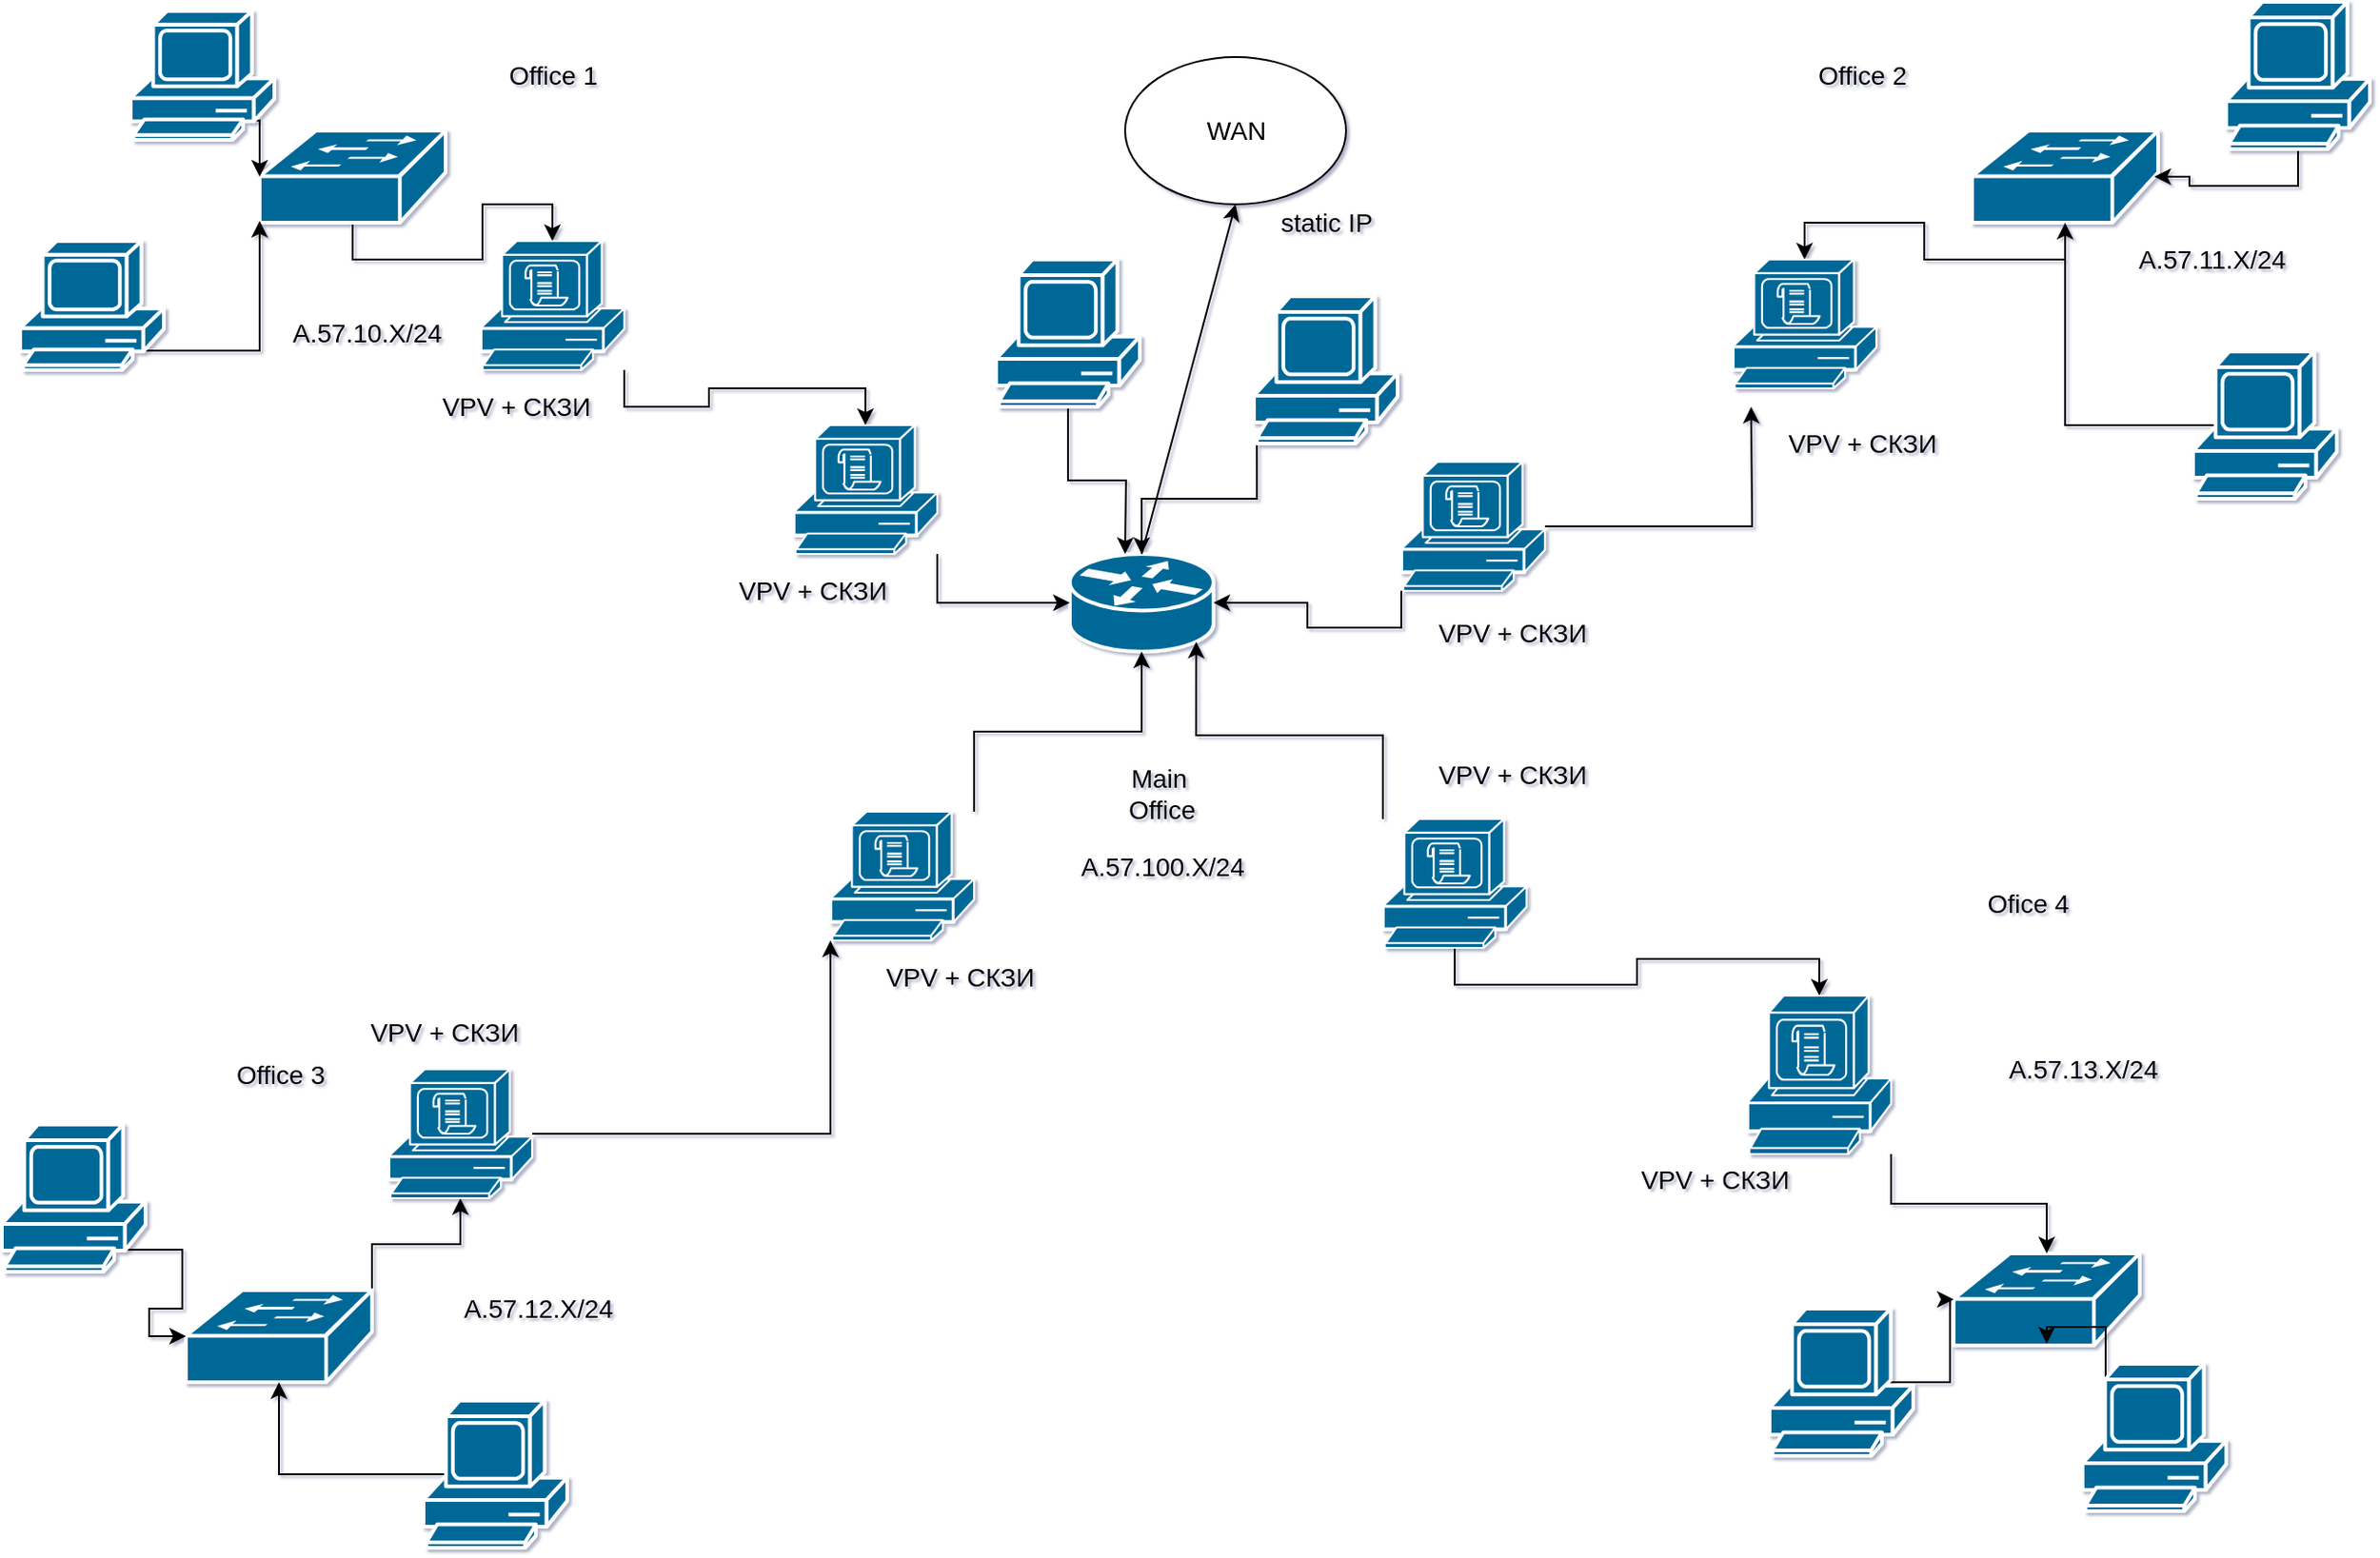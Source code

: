 <mxfile version="16.0.0" type="device"><diagram name="Page-1" id="c37626ed-c26b-45fb-9056-f9ebc6bb27b6"><mxGraphModel dx="2191" dy="809" grid="1" gridSize="10" guides="1" tooltips="1" connect="1" arrows="1" fold="1" page="1" pageScale="1" pageWidth="1169" pageHeight="827" background="none" math="0" shadow="1"><root><mxCell id="0"/><mxCell id="1" parent="0"/><mxCell id="zqVzY0SOf5HnTSwDP88O-2" value="" style="shape=mxgraph.cisco.routers.router;sketch=0;html=1;pointerEvents=1;dashed=0;fillColor=#036897;strokeColor=#ffffff;strokeWidth=2;verticalLabelPosition=bottom;verticalAlign=top;align=center;outlineConnect=0;" parent="1" vertex="1"><mxGeometry x="520" y="310" width="78" height="53" as="geometry"/></mxCell><mxCell id="zqVzY0SOf5HnTSwDP88O-3" value="&lt;font style=&quot;font-size: 14px&quot;&gt;Main&lt;/font&gt;&lt;br&gt;&amp;nbsp;&lt;font style=&quot;font-size: 14px&quot;&gt;Office&lt;/font&gt;" style="text;html=1;resizable=0;autosize=1;align=center;verticalAlign=middle;points=[];fillColor=none;strokeColor=none;rounded=0;" parent="1" vertex="1"><mxGeometry x="538" y="420" width="60" height="40" as="geometry"/></mxCell><mxCell id="zqVzY0SOf5HnTSwDP88O-4" value="&lt;span style=&quot;font-size: 14px&quot;&gt;A.57.100.X/24&lt;/span&gt;" style="text;html=1;resizable=0;autosize=1;align=center;verticalAlign=middle;points=[];fillColor=none;strokeColor=none;rounded=0;" parent="1" vertex="1"><mxGeometry x="520" y="470" width="100" height="20" as="geometry"/></mxCell><mxCell id="zqVzY0SOf5HnTSwDP88O-21" style="edgeStyle=orthogonalEdgeStyle;rounded=0;orthogonalLoop=1;jettySize=auto;html=1;exitX=1;exitY=0;exitDx=0;exitDy=0;exitPerimeter=0;fontSize=14;" parent="1" source="zqVzY0SOf5HnTSwDP88O-5" target="zqVzY0SOf5HnTSwDP88O-9" edge="1"><mxGeometry relative="1" as="geometry"/></mxCell><mxCell id="zqVzY0SOf5HnTSwDP88O-5" value="" style="shape=mxgraph.cisco.switches.workgroup_switch;sketch=0;html=1;pointerEvents=1;dashed=0;fillColor=#036897;strokeColor=#ffffff;strokeWidth=2;verticalLabelPosition=bottom;verticalAlign=top;align=center;outlineConnect=0;fontSize=14;" parent="1" vertex="1"><mxGeometry x="40" y="710" width="101" height="50" as="geometry"/></mxCell><mxCell id="zqVzY0SOf5HnTSwDP88O-6" value="" style="shape=mxgraph.cisco.switches.workgroup_switch;sketch=0;html=1;pointerEvents=1;dashed=0;fillColor=#036897;strokeColor=#ffffff;strokeWidth=2;verticalLabelPosition=bottom;verticalAlign=top;align=center;outlineConnect=0;fontSize=14;" parent="1" vertex="1"><mxGeometry x="1000" y="690" width="101" height="50" as="geometry"/></mxCell><mxCell id="zqVzY0SOf5HnTSwDP88O-23" style="edgeStyle=orthogonalEdgeStyle;rounded=0;orthogonalLoop=1;jettySize=auto;html=1;exitX=0.5;exitY=0.98;exitDx=0;exitDy=0;exitPerimeter=0;fontSize=14;" parent="1" source="zqVzY0SOf5HnTSwDP88O-7" target="zqVzY0SOf5HnTSwDP88O-12" edge="1"><mxGeometry relative="1" as="geometry"/></mxCell><mxCell id="zqVzY0SOf5HnTSwDP88O-7" value="" style="shape=mxgraph.cisco.switches.workgroup_switch;sketch=0;html=1;pointerEvents=1;dashed=0;fillColor=#036897;strokeColor=#ffffff;strokeWidth=2;verticalLabelPosition=bottom;verticalAlign=top;align=center;outlineConnect=0;fontSize=14;" parent="1" vertex="1"><mxGeometry x="1010" y="80" width="101" height="50" as="geometry"/></mxCell><mxCell id="zqVzY0SOf5HnTSwDP88O-24" style="edgeStyle=orthogonalEdgeStyle;rounded=0;orthogonalLoop=1;jettySize=auto;html=1;exitX=0.5;exitY=0.98;exitDx=0;exitDy=0;exitPerimeter=0;fontSize=14;" parent="1" source="zqVzY0SOf5HnTSwDP88O-8" target="zqVzY0SOf5HnTSwDP88O-16" edge="1"><mxGeometry relative="1" as="geometry"/></mxCell><mxCell id="zqVzY0SOf5HnTSwDP88O-8" value="" style="shape=mxgraph.cisco.switches.workgroup_switch;sketch=0;html=1;pointerEvents=1;dashed=0;fillColor=#036897;strokeColor=#ffffff;strokeWidth=2;verticalLabelPosition=bottom;verticalAlign=top;align=center;outlineConnect=0;fontSize=14;" parent="1" vertex="1"><mxGeometry x="80" y="80" width="101" height="50" as="geometry"/></mxCell><mxCell id="zqVzY0SOf5HnTSwDP88O-17" style="edgeStyle=orthogonalEdgeStyle;rounded=0;orthogonalLoop=1;jettySize=auto;html=1;exitX=1;exitY=0.5;exitDx=0;exitDy=0;exitPerimeter=0;entryX=0;entryY=1;entryDx=0;entryDy=0;entryPerimeter=0;fontSize=14;" parent="1" source="zqVzY0SOf5HnTSwDP88O-9" target="zqVzY0SOf5HnTSwDP88O-10" edge="1"><mxGeometry relative="1" as="geometry"/></mxCell><mxCell id="zqVzY0SOf5HnTSwDP88O-9" value="" style="shape=mxgraph.cisco.security.cisco_security;sketch=0;html=1;pointerEvents=1;dashed=0;fillColor=#036897;strokeColor=#ffffff;strokeWidth=2;verticalLabelPosition=bottom;verticalAlign=top;align=center;outlineConnect=0;fontSize=14;" parent="1" vertex="1"><mxGeometry x="150" y="590" width="78" height="70" as="geometry"/></mxCell><mxCell id="zqVzY0SOf5HnTSwDP88O-33" style="edgeStyle=orthogonalEdgeStyle;rounded=0;orthogonalLoop=1;jettySize=auto;html=1;exitX=1;exitY=0;exitDx=0;exitDy=0;exitPerimeter=0;fontSize=14;" parent="1" source="zqVzY0SOf5HnTSwDP88O-10" target="zqVzY0SOf5HnTSwDP88O-2" edge="1"><mxGeometry relative="1" as="geometry"/></mxCell><mxCell id="zqVzY0SOf5HnTSwDP88O-10" value="" style="shape=mxgraph.cisco.security.cisco_security;sketch=0;html=1;pointerEvents=1;dashed=0;fillColor=#036897;strokeColor=#ffffff;strokeWidth=2;verticalLabelPosition=bottom;verticalAlign=top;align=center;outlineConnect=0;fontSize=14;" parent="1" vertex="1"><mxGeometry x="390" y="450" width="78" height="70" as="geometry"/></mxCell><mxCell id="zqVzY0SOf5HnTSwDP88O-19" style="edgeStyle=orthogonalEdgeStyle;rounded=0;orthogonalLoop=1;jettySize=auto;html=1;exitX=1;exitY=0.5;exitDx=0;exitDy=0;exitPerimeter=0;fontSize=14;" parent="1" source="zqVzY0SOf5HnTSwDP88O-11" edge="1"><mxGeometry relative="1" as="geometry"><mxPoint x="890" y="230" as="targetPoint"/></mxGeometry></mxCell><mxCell id="zqVzY0SOf5HnTSwDP88O-36" style="edgeStyle=orthogonalEdgeStyle;rounded=0;orthogonalLoop=1;jettySize=auto;html=1;exitX=0;exitY=1;exitDx=0;exitDy=0;exitPerimeter=0;fontSize=14;" parent="1" source="zqVzY0SOf5HnTSwDP88O-11" target="zqVzY0SOf5HnTSwDP88O-2" edge="1"><mxGeometry relative="1" as="geometry"/></mxCell><mxCell id="zqVzY0SOf5HnTSwDP88O-11" value="" style="shape=mxgraph.cisco.security.cisco_security;sketch=0;html=1;pointerEvents=1;dashed=0;fillColor=#036897;strokeColor=#ffffff;strokeWidth=2;verticalLabelPosition=bottom;verticalAlign=top;align=center;outlineConnect=0;fontSize=14;" parent="1" vertex="1"><mxGeometry x="700" y="260" width="78" height="70" as="geometry"/></mxCell><mxCell id="zqVzY0SOf5HnTSwDP88O-12" value="" style="shape=mxgraph.cisco.security.cisco_security;sketch=0;html=1;pointerEvents=1;dashed=0;fillColor=#036897;strokeColor=#ffffff;strokeWidth=2;verticalLabelPosition=bottom;verticalAlign=top;align=center;outlineConnect=0;fontSize=14;" parent="1" vertex="1"><mxGeometry x="880" y="150" width="78" height="70" as="geometry"/></mxCell><mxCell id="zqVzY0SOf5HnTSwDP88O-20" style="edgeStyle=orthogonalEdgeStyle;rounded=0;orthogonalLoop=1;jettySize=auto;html=1;exitX=0.5;exitY=1;exitDx=0;exitDy=0;exitPerimeter=0;fontSize=14;" parent="1" source="zqVzY0SOf5HnTSwDP88O-13" target="zqVzY0SOf5HnTSwDP88O-14" edge="1"><mxGeometry relative="1" as="geometry"/></mxCell><mxCell id="zqVzY0SOf5HnTSwDP88O-34" style="edgeStyle=orthogonalEdgeStyle;rounded=0;orthogonalLoop=1;jettySize=auto;html=1;exitX=0;exitY=0;exitDx=0;exitDy=0;exitPerimeter=0;entryX=0.88;entryY=0.9;entryDx=0;entryDy=0;entryPerimeter=0;fontSize=14;" parent="1" source="zqVzY0SOf5HnTSwDP88O-13" target="zqVzY0SOf5HnTSwDP88O-2" edge="1"><mxGeometry relative="1" as="geometry"/></mxCell><mxCell id="zqVzY0SOf5HnTSwDP88O-13" value="" style="shape=mxgraph.cisco.security.cisco_security;sketch=0;html=1;pointerEvents=1;dashed=0;fillColor=#036897;strokeColor=#ffffff;strokeWidth=2;verticalLabelPosition=bottom;verticalAlign=top;align=center;outlineConnect=0;fontSize=14;" parent="1" vertex="1"><mxGeometry x="690" y="454" width="78" height="70" as="geometry"/></mxCell><mxCell id="zqVzY0SOf5HnTSwDP88O-22" style="edgeStyle=orthogonalEdgeStyle;rounded=0;orthogonalLoop=1;jettySize=auto;html=1;exitX=1;exitY=1;exitDx=0;exitDy=0;exitPerimeter=0;fontSize=14;" parent="1" source="zqVzY0SOf5HnTSwDP88O-14" target="zqVzY0SOf5HnTSwDP88O-6" edge="1"><mxGeometry relative="1" as="geometry"/></mxCell><mxCell id="zqVzY0SOf5HnTSwDP88O-14" value="" style="shape=mxgraph.cisco.security.cisco_security;sketch=0;html=1;pointerEvents=1;dashed=0;fillColor=#036897;strokeColor=#ffffff;strokeWidth=2;verticalLabelPosition=bottom;verticalAlign=top;align=center;outlineConnect=0;fontSize=14;" parent="1" vertex="1"><mxGeometry x="888" y="550" width="78" height="86" as="geometry"/></mxCell><mxCell id="zqVzY0SOf5HnTSwDP88O-35" style="edgeStyle=orthogonalEdgeStyle;rounded=0;orthogonalLoop=1;jettySize=auto;html=1;exitX=1;exitY=1;exitDx=0;exitDy=0;exitPerimeter=0;entryX=0;entryY=0.5;entryDx=0;entryDy=0;entryPerimeter=0;fontSize=14;" parent="1" source="zqVzY0SOf5HnTSwDP88O-15" target="zqVzY0SOf5HnTSwDP88O-2" edge="1"><mxGeometry relative="1" as="geometry"/></mxCell><mxCell id="zqVzY0SOf5HnTSwDP88O-15" value="" style="shape=mxgraph.cisco.security.cisco_security;sketch=0;html=1;pointerEvents=1;dashed=0;fillColor=#036897;strokeColor=#ffffff;strokeWidth=2;verticalLabelPosition=bottom;verticalAlign=top;align=center;outlineConnect=0;fontSize=14;" parent="1" vertex="1"><mxGeometry x="370" y="240" width="78" height="70" as="geometry"/></mxCell><mxCell id="zqVzY0SOf5HnTSwDP88O-18" style="edgeStyle=orthogonalEdgeStyle;rounded=0;orthogonalLoop=1;jettySize=auto;html=1;exitX=1;exitY=1;exitDx=0;exitDy=0;exitPerimeter=0;fontSize=14;" parent="1" source="zqVzY0SOf5HnTSwDP88O-16" target="zqVzY0SOf5HnTSwDP88O-15" edge="1"><mxGeometry relative="1" as="geometry"/></mxCell><mxCell id="zqVzY0SOf5HnTSwDP88O-16" value="" style="shape=mxgraph.cisco.security.cisco_security;sketch=0;html=1;pointerEvents=1;dashed=0;fillColor=#036897;strokeColor=#ffffff;strokeWidth=2;verticalLabelPosition=bottom;verticalAlign=top;align=center;outlineConnect=0;fontSize=14;" parent="1" vertex="1"><mxGeometry x="200" y="140" width="78" height="70" as="geometry"/></mxCell><mxCell id="zqVzY0SOf5HnTSwDP88O-25" value="&lt;span style=&quot;font-size: 14px&quot;&gt;A.57.12.X/24&lt;/span&gt;" style="text;html=1;resizable=0;autosize=1;align=center;verticalAlign=middle;points=[];fillColor=none;strokeColor=none;rounded=0;" parent="1" vertex="1"><mxGeometry x="181" y="710" width="100" height="20" as="geometry"/></mxCell><mxCell id="zqVzY0SOf5HnTSwDP88O-26" value="&lt;span style=&quot;font-size: 14px&quot;&gt;A.57.10.X/24&lt;/span&gt;" style="text;html=1;resizable=0;autosize=1;align=center;verticalAlign=middle;points=[];fillColor=none;strokeColor=none;rounded=0;" parent="1" vertex="1"><mxGeometry x="88" y="180" width="100" height="20" as="geometry"/></mxCell><mxCell id="zqVzY0SOf5HnTSwDP88O-27" value="&lt;span style=&quot;font-size: 14px&quot;&gt;A.57.11.X/24&lt;/span&gt;" style="text;html=1;resizable=0;autosize=1;align=center;verticalAlign=middle;points=[];fillColor=none;strokeColor=none;rounded=0;" parent="1" vertex="1"><mxGeometry x="1090" y="140" width="100" height="20" as="geometry"/></mxCell><mxCell id="zqVzY0SOf5HnTSwDP88O-28" value="&lt;span style=&quot;font-size: 14px&quot;&gt;A.57.13.X/24&lt;/span&gt;" style="text;html=1;resizable=0;autosize=1;align=center;verticalAlign=middle;points=[];fillColor=none;strokeColor=none;rounded=0;" parent="1" vertex="1"><mxGeometry x="1020" y="580" width="100" height="20" as="geometry"/></mxCell><mxCell id="zqVzY0SOf5HnTSwDP88O-29" value="&lt;font style=&quot;font-size: 14px&quot;&gt;Office 3&lt;/font&gt;" style="text;html=1;resizable=0;autosize=1;align=center;verticalAlign=middle;points=[];fillColor=none;strokeColor=none;rounded=0;" parent="1" vertex="1"><mxGeometry x="60.5" y="583" width="60" height="20" as="geometry"/></mxCell><mxCell id="zqVzY0SOf5HnTSwDP88O-30" value="&lt;font style=&quot;font-size: 14px&quot;&gt;Office 1&lt;br&gt;&lt;/font&gt;" style="text;html=1;resizable=0;autosize=1;align=center;verticalAlign=middle;points=[];fillColor=none;strokeColor=none;rounded=0;" parent="1" vertex="1"><mxGeometry x="209" y="40" width="60" height="20" as="geometry"/></mxCell><mxCell id="zqVzY0SOf5HnTSwDP88O-31" value="&lt;font style=&quot;font-size: 14px&quot;&gt;Office 2&lt;/font&gt;" style="text;html=1;resizable=0;autosize=1;align=center;verticalAlign=middle;points=[];fillColor=none;strokeColor=none;rounded=0;" parent="1" vertex="1"><mxGeometry x="920" y="40" width="60" height="20" as="geometry"/></mxCell><mxCell id="zqVzY0SOf5HnTSwDP88O-32" value="&lt;font style=&quot;font-size: 14px&quot;&gt;Ofice 4&lt;/font&gt;" style="text;html=1;resizable=0;autosize=1;align=center;verticalAlign=middle;points=[];fillColor=none;strokeColor=none;rounded=0;" parent="1" vertex="1"><mxGeometry x="1010" y="490" width="60" height="20" as="geometry"/></mxCell><mxCell id="zqVzY0SOf5HnTSwDP88O-37" value="&lt;span style=&quot;font-size: 14px&quot;&gt;VPV + СКЗИ&lt;br&gt;&lt;/span&gt;" style="text;html=1;resizable=0;autosize=1;align=center;verticalAlign=middle;points=[];fillColor=none;strokeColor=none;rounded=0;" parent="1" vertex="1"><mxGeometry x="710" y="343" width="100" height="20" as="geometry"/></mxCell><mxCell id="zqVzY0SOf5HnTSwDP88O-38" value="&lt;span style=&quot;font-size: 14px&quot;&gt;VPV + СКЗИ&lt;br&gt;&lt;/span&gt;" style="text;html=1;resizable=0;autosize=1;align=center;verticalAlign=middle;points=[];fillColor=none;strokeColor=none;rounded=0;" parent="1" vertex="1"><mxGeometry x="900" y="240" width="100" height="20" as="geometry"/></mxCell><mxCell id="zqVzY0SOf5HnTSwDP88O-39" value="&lt;span style=&quot;font-size: 14px&quot;&gt;VPV + СКЗИ&lt;br&gt;&lt;/span&gt;" style="text;html=1;resizable=0;autosize=1;align=center;verticalAlign=middle;points=[];fillColor=none;strokeColor=none;rounded=0;" parent="1" vertex="1"><mxGeometry x="710" y="420" width="100" height="20" as="geometry"/></mxCell><mxCell id="zqVzY0SOf5HnTSwDP88O-40" value="&lt;span style=&quot;font-size: 14px&quot;&gt;VPV + СКЗИ&lt;br&gt;&lt;/span&gt;" style="text;html=1;resizable=0;autosize=1;align=center;verticalAlign=middle;points=[];fillColor=none;strokeColor=none;rounded=0;" parent="1" vertex="1"><mxGeometry x="820" y="640" width="100" height="20" as="geometry"/></mxCell><mxCell id="zqVzY0SOf5HnTSwDP88O-41" value="&lt;span style=&quot;font-size: 14px&quot;&gt;VPV + СКЗИ&lt;br&gt;&lt;/span&gt;" style="text;html=1;resizable=0;autosize=1;align=center;verticalAlign=middle;points=[];fillColor=none;strokeColor=none;rounded=0;" parent="1" vertex="1"><mxGeometry x="410" y="530" width="100" height="20" as="geometry"/></mxCell><mxCell id="zqVzY0SOf5HnTSwDP88O-42" value="&lt;span style=&quot;font-size: 14px&quot;&gt;VPV + СКЗИ&lt;br&gt;&lt;/span&gt;" style="text;html=1;resizable=0;autosize=1;align=center;verticalAlign=middle;points=[];fillColor=none;strokeColor=none;rounded=0;" parent="1" vertex="1"><mxGeometry x="130" y="560" width="100" height="20" as="geometry"/></mxCell><mxCell id="zqVzY0SOf5HnTSwDP88O-43" value="&lt;span style=&quot;font-size: 14px&quot;&gt;VPV + СКЗИ&lt;br&gt;&lt;/span&gt;" style="text;html=1;resizable=0;autosize=1;align=center;verticalAlign=middle;points=[];fillColor=none;strokeColor=none;rounded=0;" parent="1" vertex="1"><mxGeometry x="330" y="320" width="100" height="20" as="geometry"/></mxCell><mxCell id="zqVzY0SOf5HnTSwDP88O-44" value="&lt;span style=&quot;font-size: 14px&quot;&gt;VPV + СКЗИ&lt;br&gt;&lt;/span&gt;" style="text;html=1;resizable=0;autosize=1;align=center;verticalAlign=middle;points=[];fillColor=none;strokeColor=none;rounded=0;" parent="1" vertex="1"><mxGeometry x="169" y="220" width="100" height="20" as="geometry"/></mxCell><mxCell id="zqVzY0SOf5HnTSwDP88O-47" style="edgeStyle=orthogonalEdgeStyle;rounded=0;orthogonalLoop=1;jettySize=auto;html=1;exitX=0.86;exitY=0.85;exitDx=0;exitDy=0;exitPerimeter=0;entryX=0;entryY=0.5;entryDx=0;entryDy=0;entryPerimeter=0;fontSize=14;" parent="1" source="zqVzY0SOf5HnTSwDP88O-46" target="zqVzY0SOf5HnTSwDP88O-8" edge="1"><mxGeometry relative="1" as="geometry"/></mxCell><mxCell id="zqVzY0SOf5HnTSwDP88O-46" value="" style="shape=mxgraph.cisco.computers_and_peripherals.pc;sketch=0;html=1;pointerEvents=1;dashed=0;fillColor=#036897;strokeColor=#ffffff;strokeWidth=2;verticalLabelPosition=bottom;verticalAlign=top;align=center;outlineConnect=0;fontSize=14;" parent="1" vertex="1"><mxGeometry x="10" y="15" width="78" height="70" as="geometry"/></mxCell><mxCell id="zqVzY0SOf5HnTSwDP88O-49" style="edgeStyle=orthogonalEdgeStyle;rounded=0;orthogonalLoop=1;jettySize=auto;html=1;exitX=0.86;exitY=0.85;exitDx=0;exitDy=0;exitPerimeter=0;entryX=0;entryY=0.98;entryDx=0;entryDy=0;entryPerimeter=0;fontSize=14;" parent="1" source="zqVzY0SOf5HnTSwDP88O-48" target="zqVzY0SOf5HnTSwDP88O-8" edge="1"><mxGeometry relative="1" as="geometry"/></mxCell><mxCell id="zqVzY0SOf5HnTSwDP88O-48" value="" style="shape=mxgraph.cisco.computers_and_peripherals.pc;sketch=0;html=1;pointerEvents=1;dashed=0;fillColor=#036897;strokeColor=#ffffff;strokeWidth=2;verticalLabelPosition=bottom;verticalAlign=top;align=center;outlineConnect=0;fontSize=14;" parent="1" vertex="1"><mxGeometry x="-50" y="140" width="78" height="70" as="geometry"/></mxCell><mxCell id="zqVzY0SOf5HnTSwDP88O-61" style="edgeStyle=orthogonalEdgeStyle;rounded=0;orthogonalLoop=1;jettySize=auto;html=1;exitX=0.86;exitY=0.85;exitDx=0;exitDy=0;exitPerimeter=0;entryX=0;entryY=0.5;entryDx=0;entryDy=0;entryPerimeter=0;fontSize=14;" parent="1" source="zqVzY0SOf5HnTSwDP88O-50" target="zqVzY0SOf5HnTSwDP88O-5" edge="1"><mxGeometry relative="1" as="geometry"/></mxCell><mxCell id="zqVzY0SOf5HnTSwDP88O-50" value="" style="shape=mxgraph.cisco.computers_and_peripherals.pc;sketch=0;html=1;pointerEvents=1;dashed=0;fillColor=#036897;strokeColor=#ffffff;strokeWidth=2;verticalLabelPosition=bottom;verticalAlign=top;align=center;outlineConnect=0;fontSize=14;" parent="1" vertex="1"><mxGeometry x="-60" y="620" width="78" height="80" as="geometry"/></mxCell><mxCell id="zqVzY0SOf5HnTSwDP88O-60" style="edgeStyle=orthogonalEdgeStyle;rounded=0;orthogonalLoop=1;jettySize=auto;html=1;exitX=0.16;exitY=0.5;exitDx=0;exitDy=0;exitPerimeter=0;fontSize=14;" parent="1" source="zqVzY0SOf5HnTSwDP88O-51" target="zqVzY0SOf5HnTSwDP88O-5" edge="1"><mxGeometry relative="1" as="geometry"/></mxCell><mxCell id="zqVzY0SOf5HnTSwDP88O-51" value="" style="shape=mxgraph.cisco.computers_and_peripherals.pc;sketch=0;html=1;pointerEvents=1;dashed=0;fillColor=#036897;strokeColor=#ffffff;strokeWidth=2;verticalLabelPosition=bottom;verticalAlign=top;align=center;outlineConnect=0;fontSize=14;" parent="1" vertex="1"><mxGeometry x="169" y="770" width="78" height="80" as="geometry"/></mxCell><mxCell id="zqVzY0SOf5HnTSwDP88O-59" style="edgeStyle=orthogonalEdgeStyle;rounded=0;orthogonalLoop=1;jettySize=auto;html=1;exitX=0.83;exitY=0.5;exitDx=0;exitDy=0;exitPerimeter=0;fontSize=14;" parent="1" source="zqVzY0SOf5HnTSwDP88O-52" target="zqVzY0SOf5HnTSwDP88O-6" edge="1"><mxGeometry relative="1" as="geometry"/></mxCell><mxCell id="zqVzY0SOf5HnTSwDP88O-52" value="" style="shape=mxgraph.cisco.computers_and_peripherals.pc;sketch=0;html=1;pointerEvents=1;dashed=0;fillColor=#036897;strokeColor=#ffffff;strokeWidth=2;verticalLabelPosition=bottom;verticalAlign=top;align=center;outlineConnect=0;fontSize=14;" parent="1" vertex="1"><mxGeometry x="900" y="720" width="78" height="80" as="geometry"/></mxCell><mxCell id="zqVzY0SOf5HnTSwDP88O-58" style="edgeStyle=orthogonalEdgeStyle;rounded=0;orthogonalLoop=1;jettySize=auto;html=1;exitX=0.16;exitY=0.5;exitDx=0;exitDy=0;exitPerimeter=0;entryX=0.5;entryY=0.98;entryDx=0;entryDy=0;entryPerimeter=0;fontSize=14;" parent="1" source="zqVzY0SOf5HnTSwDP88O-53" target="zqVzY0SOf5HnTSwDP88O-6" edge="1"><mxGeometry relative="1" as="geometry"/></mxCell><mxCell id="zqVzY0SOf5HnTSwDP88O-53" value="" style="shape=mxgraph.cisco.computers_and_peripherals.pc;sketch=0;html=1;pointerEvents=1;dashed=0;fillColor=#036897;strokeColor=#ffffff;strokeWidth=2;verticalLabelPosition=bottom;verticalAlign=top;align=center;outlineConnect=0;fontSize=14;" parent="1" vertex="1"><mxGeometry x="1070" y="750" width="78" height="80" as="geometry"/></mxCell><mxCell id="zqVzY0SOf5HnTSwDP88O-57" style="edgeStyle=orthogonalEdgeStyle;rounded=0;orthogonalLoop=1;jettySize=auto;html=1;exitX=0.16;exitY=0.5;exitDx=0;exitDy=0;exitPerimeter=0;fontSize=14;" parent="1" source="zqVzY0SOf5HnTSwDP88O-54" target="zqVzY0SOf5HnTSwDP88O-7" edge="1"><mxGeometry relative="1" as="geometry"/></mxCell><mxCell id="zqVzY0SOf5HnTSwDP88O-54" value="" style="shape=mxgraph.cisco.computers_and_peripherals.pc;sketch=0;html=1;pointerEvents=1;dashed=0;fillColor=#036897;strokeColor=#ffffff;strokeWidth=2;verticalLabelPosition=bottom;verticalAlign=top;align=center;outlineConnect=0;fontSize=14;" parent="1" vertex="1"><mxGeometry x="1130" y="200" width="78" height="80" as="geometry"/></mxCell><mxCell id="zqVzY0SOf5HnTSwDP88O-56" style="edgeStyle=orthogonalEdgeStyle;rounded=0;orthogonalLoop=1;jettySize=auto;html=1;exitX=0.5;exitY=1;exitDx=0;exitDy=0;exitPerimeter=0;entryX=0.98;entryY=0.5;entryDx=0;entryDy=0;entryPerimeter=0;fontSize=14;" parent="1" source="zqVzY0SOf5HnTSwDP88O-55" target="zqVzY0SOf5HnTSwDP88O-7" edge="1"><mxGeometry relative="1" as="geometry"/></mxCell><mxCell id="zqVzY0SOf5HnTSwDP88O-55" value="" style="shape=mxgraph.cisco.computers_and_peripherals.pc;sketch=0;html=1;pointerEvents=1;dashed=0;fillColor=#036897;strokeColor=#ffffff;strokeWidth=2;verticalLabelPosition=bottom;verticalAlign=top;align=center;outlineConnect=0;fontSize=14;" parent="1" vertex="1"><mxGeometry x="1148" y="10" width="78" height="80" as="geometry"/></mxCell><mxCell id="zqVzY0SOf5HnTSwDP88O-64" style="edgeStyle=orthogonalEdgeStyle;rounded=0;orthogonalLoop=1;jettySize=auto;html=1;exitX=0.02;exitY=1;exitDx=0;exitDy=0;exitPerimeter=0;fontSize=14;" parent="1" source="zqVzY0SOf5HnTSwDP88O-62" target="zqVzY0SOf5HnTSwDP88O-2" edge="1"><mxGeometry relative="1" as="geometry"/></mxCell><mxCell id="zqVzY0SOf5HnTSwDP88O-62" value="" style="shape=mxgraph.cisco.computers_and_peripherals.pc;sketch=0;html=1;pointerEvents=1;dashed=0;fillColor=#036897;strokeColor=#ffffff;strokeWidth=2;verticalLabelPosition=bottom;verticalAlign=top;align=center;outlineConnect=0;fontSize=14;" parent="1" vertex="1"><mxGeometry x="620" y="170" width="78" height="80" as="geometry"/></mxCell><mxCell id="zqVzY0SOf5HnTSwDP88O-65" style="edgeStyle=orthogonalEdgeStyle;rounded=0;orthogonalLoop=1;jettySize=auto;html=1;exitX=0.5;exitY=1;exitDx=0;exitDy=0;exitPerimeter=0;fontSize=14;" parent="1" source="zqVzY0SOf5HnTSwDP88O-63" edge="1"><mxGeometry relative="1" as="geometry"><mxPoint x="550" y="310" as="targetPoint"/></mxGeometry></mxCell><mxCell id="zqVzY0SOf5HnTSwDP88O-63" value="" style="shape=mxgraph.cisco.computers_and_peripherals.pc;sketch=0;html=1;pointerEvents=1;dashed=0;fillColor=#036897;strokeColor=#ffffff;strokeWidth=2;verticalLabelPosition=bottom;verticalAlign=top;align=center;outlineConnect=0;fontSize=14;" parent="1" vertex="1"><mxGeometry x="480" y="150" width="78" height="80" as="geometry"/></mxCell><mxCell id="ERLAfxe9r1BpsfiUtPUB-1" value="" style="ellipse;whiteSpace=wrap;html=1;" vertex="1" parent="1"><mxGeometry x="550" y="40" width="120" height="80" as="geometry"/></mxCell><mxCell id="ERLAfxe9r1BpsfiUtPUB-2" value="" style="endArrow=classic;html=1;rounded=0;exitX=0.5;exitY=0;exitDx=0;exitDy=0;exitPerimeter=0;entryX=0.5;entryY=1;entryDx=0;entryDy=0;" edge="1" parent="1" source="zqVzY0SOf5HnTSwDP88O-2" target="ERLAfxe9r1BpsfiUtPUB-1"><mxGeometry width="50" height="50" relative="1" as="geometry"><mxPoint x="580" y="170" as="sourcePoint"/><mxPoint x="630" y="120" as="targetPoint"/></mxGeometry></mxCell><mxCell id="ERLAfxe9r1BpsfiUtPUB-3" value="&lt;font style=&quot;font-size: 14px&quot;&gt;WAN&lt;/font&gt;" style="text;html=1;resizable=0;autosize=1;align=center;verticalAlign=middle;points=[];fillColor=none;strokeColor=none;rounded=0;" vertex="1" parent="1"><mxGeometry x="585" y="70" width="50" height="20" as="geometry"/></mxCell><mxCell id="ERLAfxe9r1BpsfiUtPUB-4" value="&lt;span style=&quot;font-size: 14px&quot;&gt;static IP&lt;/span&gt;" style="text;html=1;resizable=0;autosize=1;align=center;verticalAlign=middle;points=[];fillColor=none;strokeColor=none;rounded=0;" vertex="1" parent="1"><mxGeometry x="624" y="120" width="70" height="20" as="geometry"/></mxCell></root></mxGraphModel></diagram></mxfile>